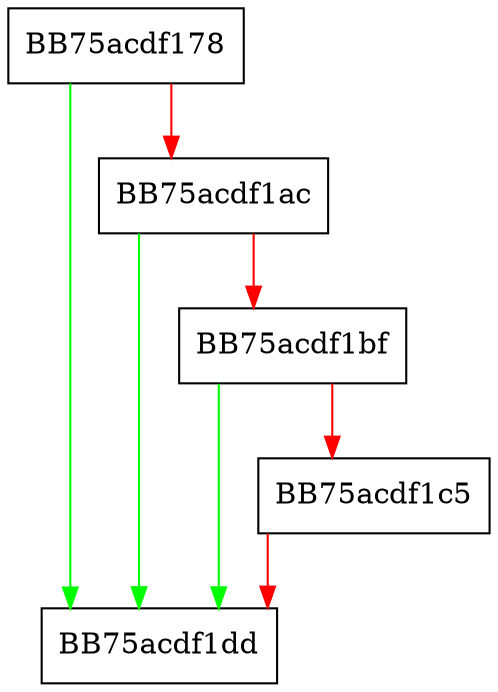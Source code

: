 digraph RemDeleteFileByHandle {
  node [shape="box"];
  graph [splines=ortho];
  BB75acdf178 -> BB75acdf1dd [color="green"];
  BB75acdf178 -> BB75acdf1ac [color="red"];
  BB75acdf1ac -> BB75acdf1dd [color="green"];
  BB75acdf1ac -> BB75acdf1bf [color="red"];
  BB75acdf1bf -> BB75acdf1dd [color="green"];
  BB75acdf1bf -> BB75acdf1c5 [color="red"];
  BB75acdf1c5 -> BB75acdf1dd [color="red"];
}